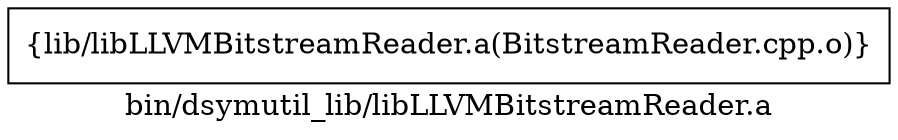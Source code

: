 digraph "bin/dsymutil_lib/libLLVMBitstreamReader.a" {
	label="bin/dsymutil_lib/libLLVMBitstreamReader.a";
	rankdir=LR;

	Node0x5653fc4ece68 [shape=record,shape=box,group=0,label="{lib/libLLVMBitstreamReader.a(BitstreamReader.cpp.o)}"];
}
